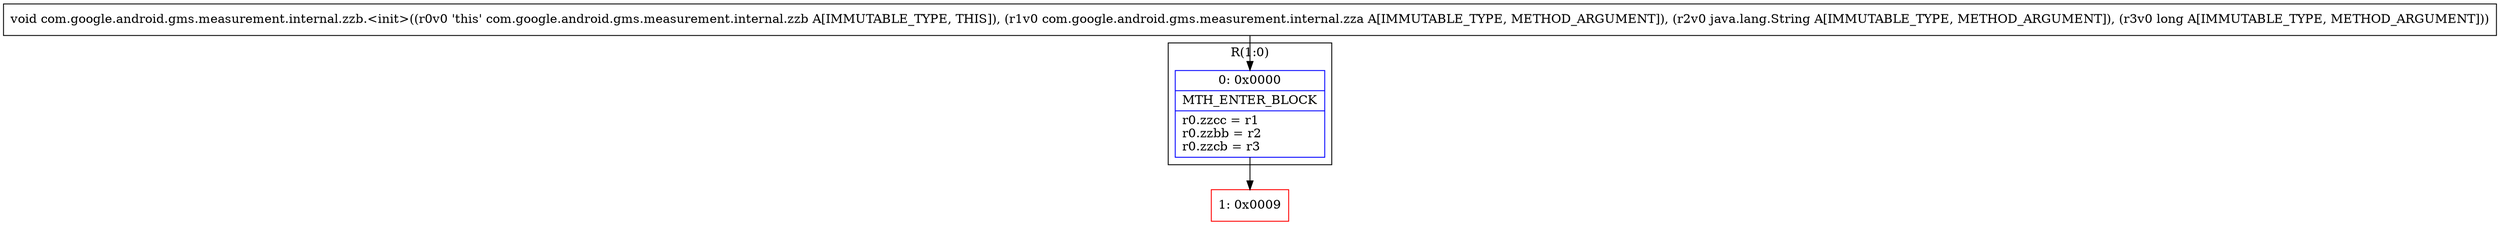 digraph "CFG forcom.google.android.gms.measurement.internal.zzb.\<init\>(Lcom\/google\/android\/gms\/measurement\/internal\/zza;Ljava\/lang\/String;J)V" {
subgraph cluster_Region_1351639339 {
label = "R(1:0)";
node [shape=record,color=blue];
Node_0 [shape=record,label="{0\:\ 0x0000|MTH_ENTER_BLOCK\l|r0.zzcc = r1\lr0.zzbb = r2\lr0.zzcb = r3\l}"];
}
Node_1 [shape=record,color=red,label="{1\:\ 0x0009}"];
MethodNode[shape=record,label="{void com.google.android.gms.measurement.internal.zzb.\<init\>((r0v0 'this' com.google.android.gms.measurement.internal.zzb A[IMMUTABLE_TYPE, THIS]), (r1v0 com.google.android.gms.measurement.internal.zza A[IMMUTABLE_TYPE, METHOD_ARGUMENT]), (r2v0 java.lang.String A[IMMUTABLE_TYPE, METHOD_ARGUMENT]), (r3v0 long A[IMMUTABLE_TYPE, METHOD_ARGUMENT])) }"];
MethodNode -> Node_0;
Node_0 -> Node_1;
}


